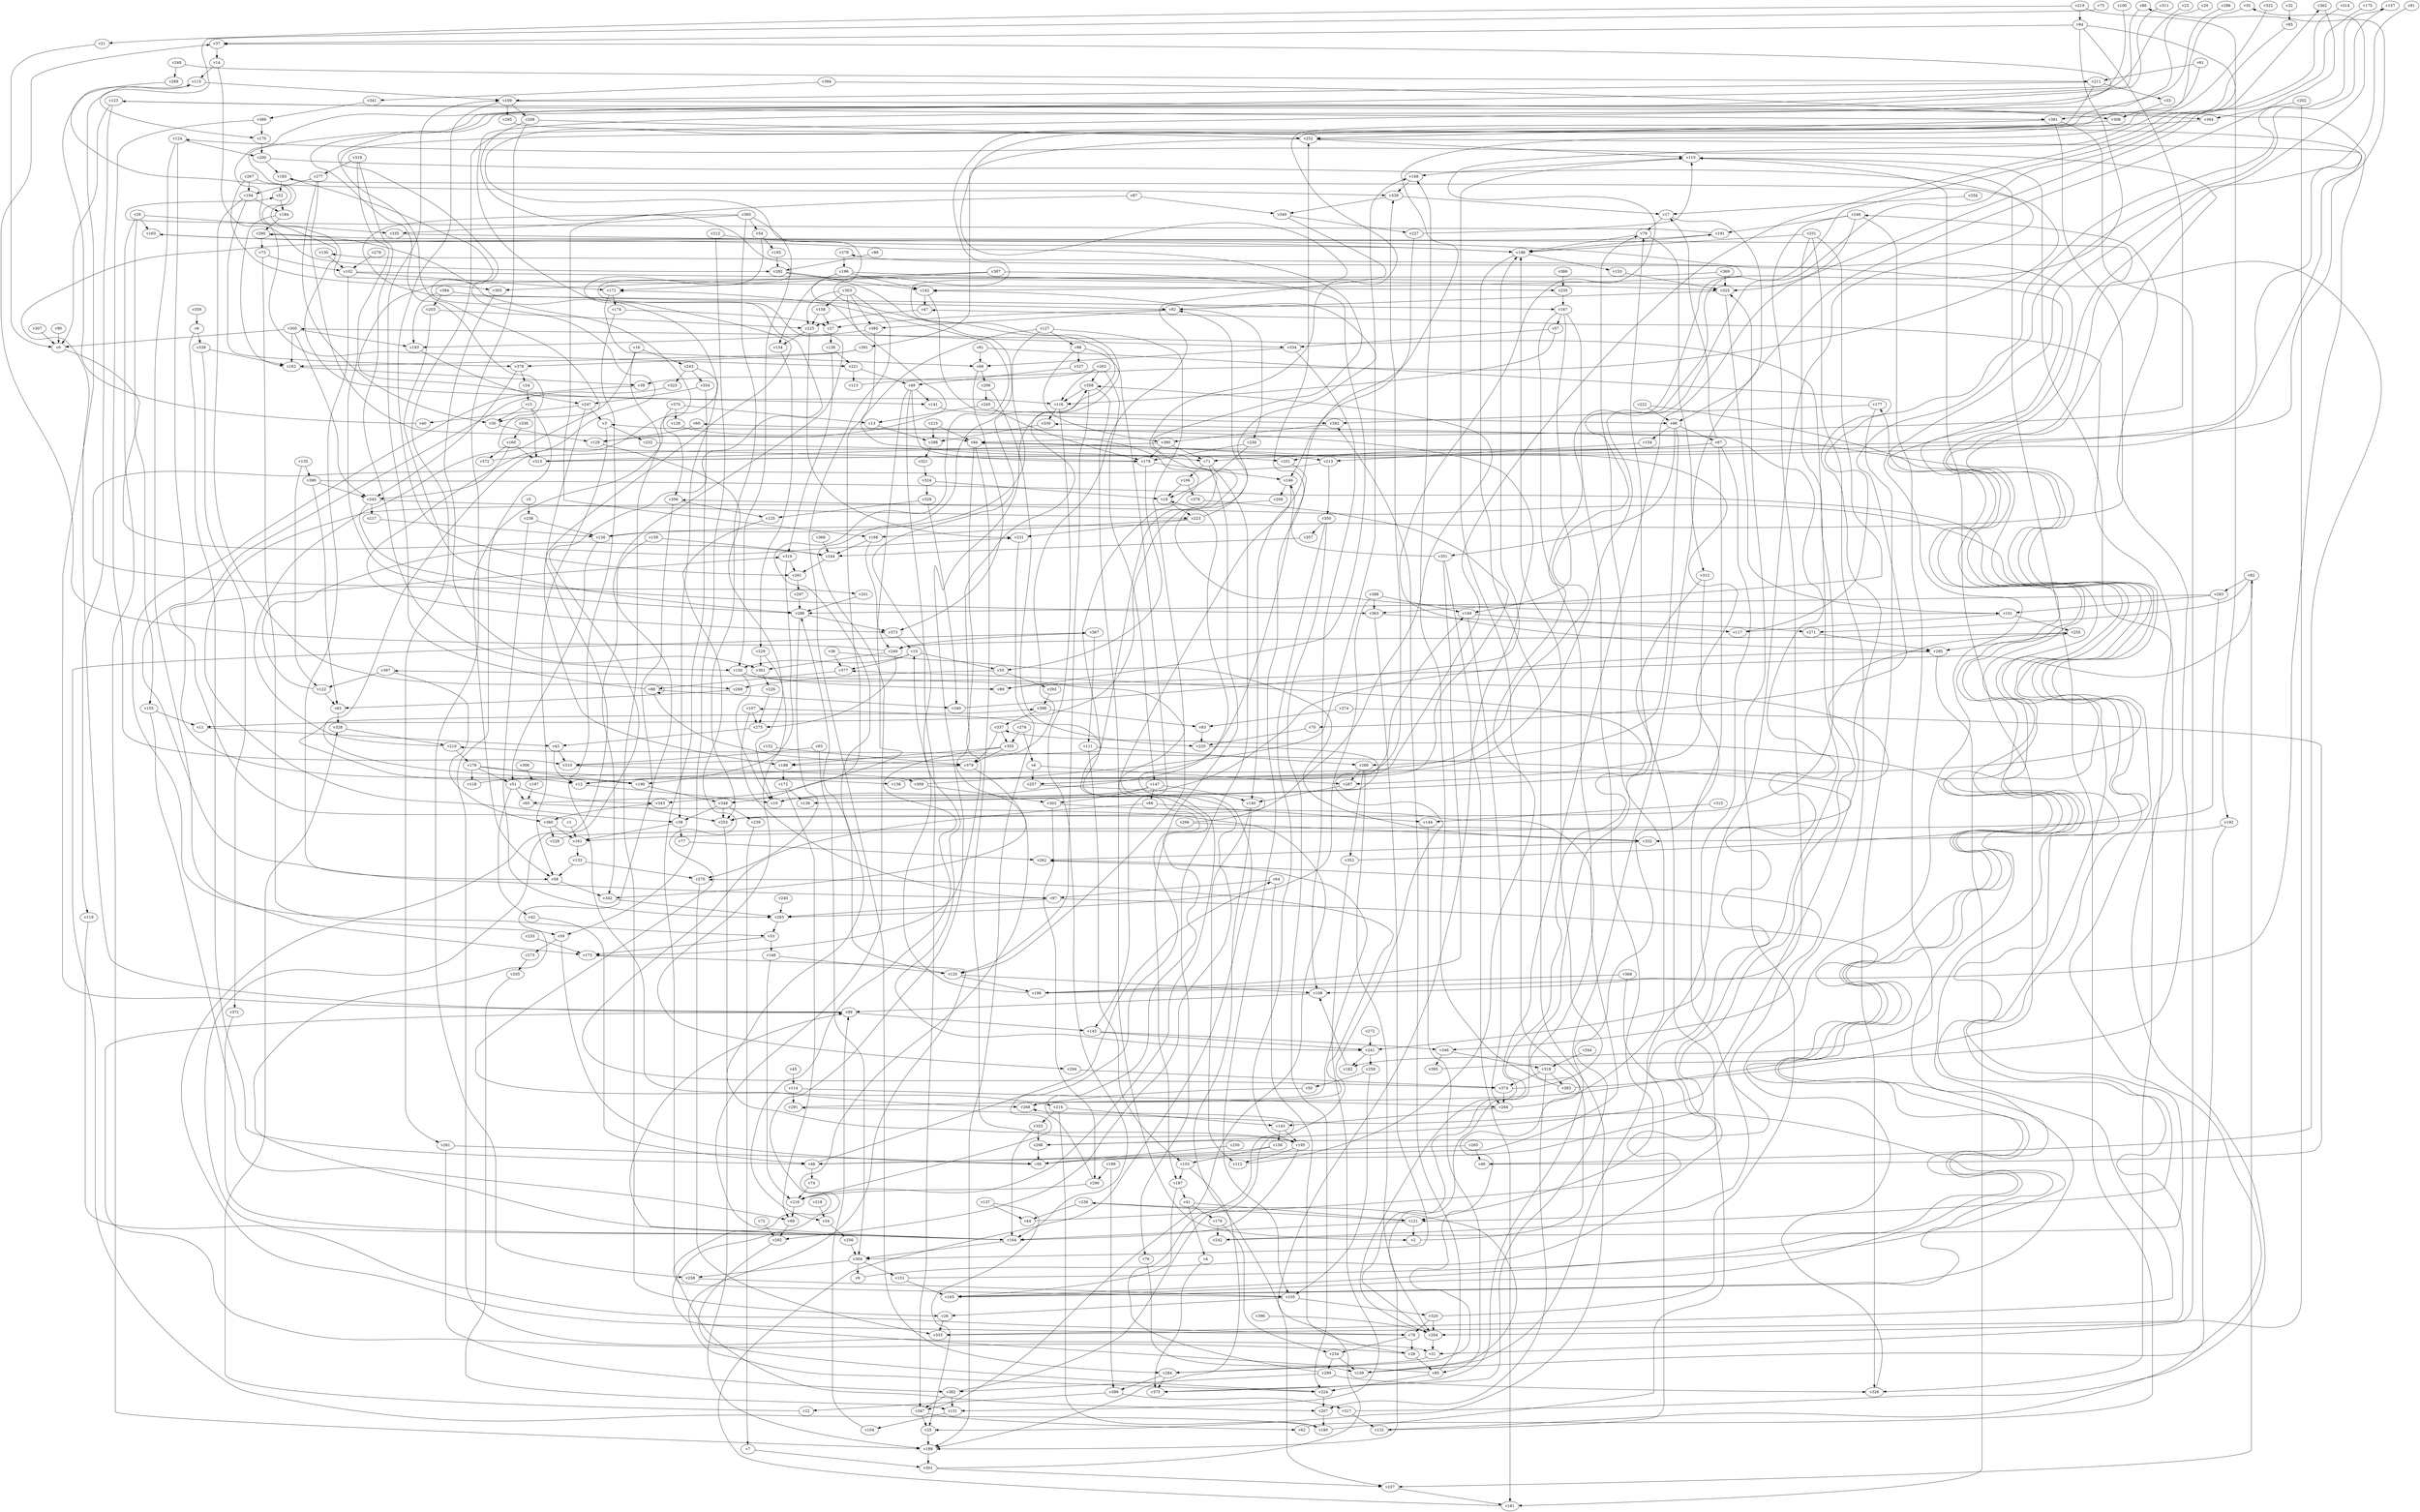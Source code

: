 // Benchmark game 598 - 400 vertices
// time_bound: 68
// targets: v93
digraph G {
    v0 [name="v0", player=0];
    v1 [name="v1", player=0];
    v2 [name="v2", player=1];
    v3 [name="v3", player=0];
    v4 [name="v4", player=1];
    v5 [name="v5", player=1];
    v6 [name="v6", player=0];
    v7 [name="v7", player=1];
    v8 [name="v8", player=1];
    v9 [name="v9", player=1];
    v10 [name="v10", player=0];
    v11 [name="v11", player=1];
    v12 [name="v12", player=1];
    v13 [name="v13", player=0];
    v14 [name="v14", player=1];
    v15 [name="v15", player=0];
    v16 [name="v16", player=0];
    v17 [name="v17", player=0];
    v18 [name="v18", player=0];
    v19 [name="v19", player=0];
    v20 [name="v20", player=1];
    v21 [name="v21", player=1];
    v22 [name="v22", player=1];
    v23 [name="v23", player=0];
    v24 [name="v24", player=1];
    v25 [name="v25", player=0];
    v26 [name="v26", player=1];
    v27 [name="v27", player=0];
    v28 [name="v28", player=0];
    v29 [name="v29", player=0];
    v30 [name="v30", player=1];
    v31 [name="v31", player=0];
    v32 [name="v32", player=1];
    v33 [name="v33", player=0];
    v34 [name="v34", player=1];
    v35 [name="v35", player=1];
    v36 [name="v36", player=0];
    v37 [name="v37", player=1];
    v38 [name="v38", player=1];
    v39 [name="v39", player=0];
    v40 [name="v40", player=0];
    v41 [name="v41", player=0];
    v42 [name="v42", player=1];
    v43 [name="v43", player=0];
    v44 [name="v44", player=1];
    v45 [name="v45", player=0];
    v46 [name="v46", player=1];
    v47 [name="v47", player=1];
    v48 [name="v48", player=1];
    v49 [name="v49", player=1];
    v50 [name="v50", player=1];
    v51 [name="v51", player=0];
    v52 [name="v52", player=1];
    v53 [name="v53", player=1];
    v54 [name="v54", player=1];
    v55 [name="v55", player=0];
    v56 [name="v56", player=0];
    v57 [name="v57", player=1];
    v58 [name="v58", player=1];
    v59 [name="v59", player=0];
    v60 [name="v60", player=1];
    v61 [name="v61", player=1];
    v62 [name="v62", player=1];
    v63 [name="v63", player=1];
    v64 [name="v64", player=1];
    v65 [name="v65", player=1];
    v66 [name="v66", player=0];
    v67 [name="v67", player=0];
    v68 [name="v68", player=1];
    v69 [name="v69", player=1];
    v70 [name="v70", player=1];
    v71 [name="v71", player=0];
    v72 [name="v72", player=0];
    v73 [name="v73", player=0];
    v74 [name="v74", player=0];
    v75 [name="v75", player=1];
    v76 [name="v76", player=0];
    v77 [name="v77", player=1];
    v78 [name="v78", player=1];
    v79 [name="v79", player=0];
    v80 [name="v80", player=1];
    v81 [name="v81", player=1];
    v82 [name="v82", player=1];
    v83 [name="v83", player=0];
    v84 [name="v84", player=0];
    v85 [name="v85", player=0];
    v86 [name="v86", player=1];
    v87 [name="v87", player=0];
    v88 [name="v88", player=1];
    v89 [name="v89", player=1];
    v90 [name="v90", player=0];
    v91 [name="v91", player=1];
    v92 [name="v92", player=0];
    v93 [name="v93", player=1, target=1];
    v94 [name="v94", player=1];
    v95 [name="v95", player=1];
    v96 [name="v96", player=1];
    v97 [name="v97", player=1];
    v98 [name="v98", player=0];
    v99 [name="v99", player=1];
    v100 [name="v100", player=1];
    v101 [name="v101", player=1];
    v102 [name="v102", player=1];
    v103 [name="v103", player=0];
    v104 [name="v104", player=1];
    v105 [name="v105", player=1];
    v106 [name="v106", player=1];
    v107 [name="v107", player=0];
    v108 [name="v108", player=0];
    v109 [name="v109", player=0];
    v110 [name="v110", player=1];
    v111 [name="v111", player=1];
    v112 [name="v112", player=1];
    v113 [name="v113", player=1];
    v114 [name="v114", player=0];
    v115 [name="v115", player=0];
    v116 [name="v116", player=0];
    v117 [name="v117", player=1];
    v118 [name="v118", player=0];
    v119 [name="v119", player=1];
    v120 [name="v120", player=0];
    v121 [name="v121", player=1];
    v122 [name="v122", player=0];
    v123 [name="v123", player=0];
    v124 [name="v124", player=1];
    v125 [name="v125", player=1];
    v126 [name="v126", player=1];
    v127 [name="v127", player=0];
    v128 [name="v128", player=1];
    v129 [name="v129", player=0];
    v130 [name="v130", player=0];
    v131 [name="v131", player=0];
    v132 [name="v132", player=1];
    v133 [name="v133", player=0];
    v134 [name="v134", player=0];
    v135 [name="v135", player=1];
    v136 [name="v136", player=1];
    v137 [name="v137", player=1];
    v138 [name="v138", player=0];
    v139 [name="v139", player=1];
    v140 [name="v140", player=0];
    v141 [name="v141", player=0];
    v142 [name="v142", player=1];
    v143 [name="v143", player=1];
    v144 [name="v144", player=0];
    v145 [name="v145", player=0];
    v146 [name="v146", player=0];
    v147 [name="v147", player=0];
    v148 [name="v148", player=1];
    v149 [name="v149", player=0];
    v150 [name="v150", player=0];
    v151 [name="v151", player=0];
    v152 [name="v152", player=0];
    v153 [name="v153", player=1];
    v154 [name="v154", player=1];
    v155 [name="v155", player=1];
    v156 [name="v156", player=0];
    v157 [name="v157", player=0];
    v158 [name="v158", player=0];
    v159 [name="v159", player=0];
    v160 [name="v160", player=0];
    v161 [name="v161", player=0];
    v162 [name="v162", player=1];
    v163 [name="v163", player=1];
    v164 [name="v164", player=1];
    v165 [name="v165", player=1];
    v166 [name="v166", player=0];
    v167 [name="v167", player=1];
    v168 [name="v168", player=0];
    v169 [name="v169", player=1];
    v170 [name="v170", player=0];
    v171 [name="v171", player=1];
    v172 [name="v172", player=1];
    v173 [name="v173", player=1];
    v174 [name="v174", player=0];
    v175 [name="v175", player=0];
    v176 [name="v176", player=1];
    v177 [name="v177", player=1];
    v178 [name="v178", player=1];
    v179 [name="v179", player=1];
    v180 [name="v180", player=0];
    v181 [name="v181", player=0];
    v182 [name="v182", player=1];
    v183 [name="v183", player=1];
    v184 [name="v184", player=1];
    v185 [name="v185", player=0];
    v186 [name="v186", player=0];
    v187 [name="v187", player=1];
    v188 [name="v188", player=1];
    v189 [name="v189", player=1];
    v190 [name="v190", player=1];
    v191 [name="v191", player=1];
    v192 [name="v192", player=1];
    v193 [name="v193", player=1];
    v194 [name="v194", player=0];
    v195 [name="v195", player=0];
    v196 [name="v196", player=0];
    v197 [name="v197", player=1];
    v198 [name="v198", player=0];
    v199 [name="v199", player=1];
    v200 [name="v200", player=1];
    v201 [name="v201", player=0];
    v202 [name="v202", player=1];
    v203 [name="v203", player=0];
    v204 [name="v204", player=0];
    v205 [name="v205", player=0];
    v206 [name="v206", player=1];
    v207 [name="v207", player=0];
    v208 [name="v208", player=0];
    v209 [name="v209", player=0];
    v210 [name="v210", player=1];
    v211 [name="v211", player=1];
    v212 [name="v212", player=1];
    v213 [name="v213", player=0];
    v214 [name="v214", player=0];
    v215 [name="v215", player=1];
    v216 [name="v216", player=0];
    v217 [name="v217", player=1];
    v218 [name="v218", player=0];
    v219 [name="v219", player=0];
    v220 [name="v220", player=0];
    v221 [name="v221", player=0];
    v222 [name="v222", player=0];
    v223 [name="v223", player=0];
    v224 [name="v224", player=1];
    v225 [name="v225", player=0];
    v226 [name="v226", player=1];
    v227 [name="v227", player=1];
    v228 [name="v228", player=0];
    v229 [name="v229", player=0];
    v230 [name="v230", player=0];
    v231 [name="v231", player=0];
    v232 [name="v232", player=1];
    v233 [name="v233", player=0];
    v234 [name="v234", player=0];
    v235 [name="v235", player=0];
    v236 [name="v236", player=0];
    v237 [name="v237", player=1];
    v238 [name="v238", player=1];
    v239 [name="v239", player=1];
    v240 [name="v240", player=1];
    v241 [name="v241", player=1];
    v242 [name="v242", player=1];
    v243 [name="v243", player=0];
    v244 [name="v244", player=0];
    v245 [name="v245", player=0];
    v246 [name="v246", player=1];
    v247 [name="v247", player=1];
    v248 [name="v248", player=1];
    v249 [name="v249", player=1];
    v250 [name="v250", player=1];
    v251 [name="v251", player=0];
    v252 [name="v252", player=1];
    v253 [name="v253", player=0];
    v254 [name="v254", player=0];
    v255 [name="v255", player=0];
    v256 [name="v256", player=0];
    v257 [name="v257", player=1];
    v258 [name="v258", player=0];
    v259 [name="v259", player=0];
    v260 [name="v260", player=1];
    v261 [name="v261", player=0];
    v262 [name="v262", player=1];
    v263 [name="v263", player=0];
    v264 [name="v264", player=1];
    v265 [name="v265", player=0];
    v266 [name="v266", player=0];
    v267 [name="v267", player=1];
    v268 [name="v268", player=1];
    v269 [name="v269", player=1];
    v270 [name="v270", player=0];
    v271 [name="v271", player=0];
    v272 [name="v272", player=1];
    v273 [name="v273", player=1];
    v274 [name="v274", player=0];
    v275 [name="v275", player=0];
    v276 [name="v276", player=1];
    v277 [name="v277", player=1];
    v278 [name="v278", player=0];
    v279 [name="v279", player=0];
    v280 [name="v280", player=0];
    v281 [name="v281", player=1];
    v282 [name="v282", player=1];
    v283 [name="v283", player=1];
    v284 [name="v284", player=0];
    v285 [name="v285", player=0];
    v286 [name="v286", player=0];
    v287 [name="v287", player=0];
    v288 [name="v288", player=1];
    v289 [name="v289", player=1];
    v290 [name="v290", player=1];
    v291 [name="v291", player=0];
    v292 [name="v292", player=1];
    v293 [name="v293", player=0];
    v294 [name="v294", player=0];
    v295 [name="v295", player=1];
    v296 [name="v296", player=0];
    v297 [name="v297", player=1];
    v298 [name="v298", player=0];
    v299 [name="v299", player=0];
    v300 [name="v300", player=1];
    v301 [name="v301", player=1];
    v302 [name="v302", player=0];
    v303 [name="v303", player=1];
    v304 [name="v304", player=1];
    v305 [name="v305", player=0];
    v306 [name="v306", player=1];
    v307 [name="v307", player=1];
    v308 [name="v308", player=1];
    v309 [name="v309", player=0];
    v310 [name="v310", player=0];
    v311 [name="v311", player=0];
    v312 [name="v312", player=1];
    v313 [name="v313", player=1];
    v314 [name="v314", player=0];
    v315 [name="v315", player=1];
    v316 [name="v316", player=1];
    v317 [name="v317", player=1];
    v318 [name="v318", player=0];
    v319 [name="v319", player=1];
    v320 [name="v320", player=0];
    v321 [name="v321", player=1];
    v322 [name="v322", player=1];
    v323 [name="v323", player=0];
    v324 [name="v324", player=1];
    v325 [name="v325", player=0];
    v326 [name="v326", player=1];
    v327 [name="v327", player=1];
    v328 [name="v328", player=0];
    v329 [name="v329", player=1];
    v330 [name="v330", player=1];
    v331 [name="v331", player=0];
    v332 [name="v332", player=1];
    v333 [name="v333", player=0];
    v334 [name="v334", player=0];
    v335 [name="v335", player=0];
    v336 [name="v336", player=0];
    v337 [name="v337", player=0];
    v338 [name="v338", player=0];
    v339 [name="v339", player=1];
    v340 [name="v340", player=0];
    v341 [name="v341", player=0];
    v342 [name="v342", player=0];
    v343 [name="v343", player=1];
    v344 [name="v344", player=0];
    v345 [name="v345", player=0];
    v346 [name="v346", player=0];
    v347 [name="v347", player=0];
    v348 [name="v348", player=0];
    v349 [name="v349", player=0];
    v350 [name="v350", player=0];
    v351 [name="v351", player=1];
    v352 [name="v352", player=1];
    v353 [name="v353", player=1];
    v354 [name="v354", player=0];
    v355 [name="v355", player=1];
    v356 [name="v356", player=0];
    v357 [name="v357", player=1];
    v358 [name="v358", player=1];
    v359 [name="v359", player=0];
    v360 [name="v360", player=0];
    v361 [name="v361", player=1];
    v362 [name="v362", player=0];
    v363 [name="v363", player=1];
    v364 [name="v364", player=0];
    v365 [name="v365", player=0];
    v366 [name="v366", player=1];
    v367 [name="v367", player=1];
    v368 [name="v368", player=0];
    v369 [name="v369", player=0];
    v370 [name="v370", player=0];
    v371 [name="v371", player=0];
    v372 [name="v372", player=1];
    v373 [name="v373", player=0];
    v374 [name="v374", player=0];
    v375 [name="v375", player=1];
    v376 [name="v376", player=1];
    v377 [name="v377", player=1];
    v378 [name="v378", player=0];
    v379 [name="v379", player=1];
    v380 [name="v380", player=0];
    v381 [name="v381", player=1];
    v382 [name="v382", player=1];
    v383 [name="v383", player=0];
    v384 [name="v384", player=0];
    v385 [name="v385", player=1];
    v386 [name="v386", player=0];
    v387 [name="v387", player=1];
    v388 [name="v388", player=1];
    v389 [name="v389", player=0];
    v390 [name="v390", player=0];
    v391 [name="v391", player=1];
    v392 [name="v392", player=0];
    v393 [name="v393", player=1];
    v394 [name="v394", player=0];
    v395 [name="v395", player=0];
    v396 [name="v396", player=0];
    v397 [name="v397", player=0];
    v398 [name="v398", player=0];
    v399 [name="v399", player=1];

    v0 -> v244 [constraint="t >= 4"];
    v1 -> v316 [constraint="t mod 3 == 1"];
    v2 -> v110;
    v3 -> v232;
    v4 -> v375;
    v5 -> v238;
    v6 -> v287;
    v7 -> v301;
    v8 -> v338;
    v9 -> v300 [constraint="t mod 4 == 3"];
    v10 -> v150;
    v11 -> v43;
    v12 -> v362 [constraint="t mod 5 == 4"];
    v13 -> v288;
    v14 -> v115;
    v15 -> v31;
    v16 -> v26;
    v17 -> v96;
    v18 -> v223;
    v19 -> v18;
    v20 -> v164 [constraint="t < 13"];
    v21 -> v0;
    v22 -> v328;
    v23 -> v78 [constraint="t < 11"];
    v24 -> v15;
    v25 -> v189;
    v26 -> v333;
    v27 -> v136;
    v28 -> v99 [constraint="t < 12"];
    v29 -> v155;
    v30 -> v129;
    v31 -> v284;
    v32 -> v95;
    v33 -> v308;
    v34 -> v256;
    v35 -> v310 [constraint="t < 10"];
    v36 -> v332 [constraint="t mod 3 == 2"];
    v37 -> v14;
    v38 -> v77;
    v39 -> v53 [constraint="t < 9"];
    v40 -> v115;
    v41 -> v4;
    v42 -> v48;
    v43 -> v12;
    v44 -> v3 [constraint="t >= 1"];
    v45 -> v114;
    v46 -> v278 [constraint="t >= 1"];
    v47 -> v225;
    v48 -> v64 [constraint="t mod 2 == 0"];
    v49 -> v141;
    v50 -> v268;
    v51 -> v65;
    v52 -> v184;
    v53 -> v173;
    v54 -> v78 [constraint="t < 12"];
    v55 -> v393;
    v56 -> v255 [constraint="t >= 5"];
    v57 -> v334;
    v58 -> v342;
    v59 -> v273;
    v60 -> v129;
    v61 -> v381;
    v62 -> v110;
    v63 -> v328;
    v64 -> v97;
    v65 -> v347 [constraint="t < 15"];
    v66 -> v374 [constraint="t >= 4"];
    v67 -> v241;
    v68 -> v373;
    v69 -> v292;
    v70 -> v220;
    v71 -> v106;
    v72 -> v292;
    v73 -> v59;
    v74 -> v216;
    v75 -> v170 [constraint="t mod 5 == 2"];
    v76 -> v109;
    v77 -> v262;
    v78 -> v28;
    v79 -> v312;
    v80 -> v235 [constraint="t < 10"];
    v81 -> v298 [constraint="t < 14"];
    v82 -> v293;
    v83 -> v220;
    v84 -> v195;
    v85 -> v358 [constraint="t < 8"];
    v86 -> v282;
    v87 -> v349;
    v88 -> v88;
    v89 -> v82 [constraint="t mod 3 == 0"];
    v90 -> v0;
    v91 -> v242 [constraint="t < 7"];
    v92 -> v385;
    v93 -> v304;
    v94 -> v257 [constraint="t >= 4"];
    v95 -> v285 [constraint="t >= 3"];
    v96 -> v154;
    v97 -> v165 [constraint="t < 9"];
    v98 -> v380;
    v99 -> v191 [constraint="t < 9"];
    v100 -> v221 [constraint="t mod 4 == 3"];
    v101 -> v142 [constraint="t < 5"];
    v102 -> v165 [constraint="t >= 4"];
    v103 -> v189 [constraint="t mod 3 == 2"];
    v104 -> v99;
    v105 -> v320;
    v106 -> v18;
    v107 -> v97;
    v108 -> v99;
    v109 -> v236 [constraint="t mod 5 == 3"];
    v110 -> v168;
    v111 -> v103;
    v112 -> v130 [constraint="t >= 1"];
    v113 -> v183 [constraint="t >= 1"];
    v114 -> v291;
    v115 -> v169;
    v116 -> v330;
    v117 -> v157 [constraint="t mod 3 == 1"];
    v118 -> v124 [constraint="t < 13"];
    v119 -> v164;
    v120 -> v198;
    v121 -> v2;
    v122 -> v231 [constraint="t < 10"];
    v123 -> v0;
    v124 -> v12;
    v125 -> v214 [constraint="t < 5"];
    v126 -> v51;
    v127 -> v126;
    v128 -> v216 [constraint="t < 5"];
    v129 -> v294 [constraint="t mod 4 == 2"];
    v130 -> v102;
    v131 -> v104;
    v132 -> v330 [constraint="t >= 4"];
    v133 -> v270;
    v134 -> v229;
    v135 -> v122;
    v136 -> v316;
    v137 -> v25 [constraint="t < 6"];
    v138 -> v339;
    v139 -> v397 [constraint="t mod 5 == 0"];
    v140 -> v112;
    v141 -> v392;
    v142 -> v96;
    v143 -> v195;
    v144 -> v85;
    v145 -> v346;
    v146 -> v140;
    v147 -> v66;
    v148 -> v216;
    v149 -> v117;
    v150 -> v292 [constraint="t < 5"];
    v151 -> v177 [constraint="t mod 4 == 1"];
    v152 -> v379;
    v153 -> v325;
    v154 -> v213;
    v155 -> v11;
    v156 -> v103;
    v157 -> v70 [constraint="t mod 5 == 0"];
    v158 -> v27;
    v159 -> v244;
    v160 -> v345;
    v161 -> v133;
    v162 -> v39;
    v163 -> v11 [constraint="t mod 2 == 1"];
    v164 -> v99 [constraint="t < 7"];
    v165 -> v291 [constraint="t mod 4 == 2"];
    v166 -> v249;
    v167 -> v149;
    v168 -> v339;
    v169 -> v261;
    v170 -> v200;
    v171 -> v68;
    v172 -> v139;
    v173 -> v224 [constraint="t mod 4 == 0"];
    v174 -> v268;
    v175 -> v204 [constraint="t < 12"];
    v176 -> v234;
    v177 -> v392;
    v178 -> v55;
    v179 -> v138;
    v180 -> v367 [constraint="t mod 4 == 1"];
    v181 -> v146 [constraint="t < 13"];
    v182 -> v108;
    v183 -> v373 [constraint="t >= 3"];
    v184 -> v162;
    v185 -> v282;
    v186 -> v25;
    v187 -> v165;
    v188 -> v172;
    v189 -> v301;
    v190 -> v398 [constraint="t < 15"];
    v191 -> v52 [constraint="t < 12"];
    v192 -> v332;
    v193 -> v247;
    v194 -> v184;
    v195 -> v171 [constraint="t < 7"];
    v196 -> v142;
    v197 -> v65;
    v198 -> v123 [constraint="t < 9"];
    v199 -> v290;
    v200 -> v109 [constraint="t >= 2"];
    v201 -> v286;
    v202 -> v364;
    v203 -> v286;
    v204 -> v377 [constraint="t < 13"];
    v205 -> v131;
    v206 -> v245;
    v207 -> v180;
    v208 -> v252;
    v209 -> v38 [constraint="t < 10"];
    v210 -> v37 [constraint="t mod 5 == 2"];
    v211 -> v129 [constraint="t mod 2 == 0"];
    v212 -> v59;
    v213 -> v201 [constraint="t mod 2 == 1"];
    v214 -> v180;
    v215 -> v288;
    v216 -> v69;
    v217 -> v126;
    v218 -> v34;
    v219 -> v21;
    v220 -> v139 [constraint="t >= 4"];
    v221 -> v49;
    v222 -> v165 [constraint="t >= 2"];
    v223 -> v166;
    v224 -> v207;
    v225 -> v231;
    v226 -> v275;
    v227 -> v146;
    v228 -> v210 [constraint="t >= 5"];
    v229 -> v361;
    v230 -> v18;
    v231 -> v189;
    v232 -> v71;
    v233 -> v173;
    v234 -> v109;
    v235 -> v167;
    v236 -> v44;
    v237 -> v181;
    v238 -> v283;
    v239 -> v7;
    v240 -> v283;
    v241 -> v259;
    v242 -> v356 [constraint="t mod 4 == 1"];
    v243 -> v354;
    v244 -> v261;
    v245 -> v178;
    v246 -> v191;
    v247 -> v3;
    v248 -> v289;
    v249 -> v361;
    v250 -> v56;
    v251 -> v105;
    v252 -> v391;
    v253 -> v189;
    v254 -> v17;
    v255 -> v249;
    v256 -> v304;
    v257 -> v253 [constraint="t mod 2 == 0"];
    v258 -> v105;
    v259 -> v105;
    v260 -> v287;
    v261 -> v297;
    v262 -> v268 [constraint="t mod 2 == 0"];
    v263 -> v39;
    v264 -> v79;
    v265 -> v56;
    v266 -> v358 [constraint="t mod 2 == 0"];
    v267 -> v141 [constraint="t >= 5"];
    v268 -> v270 [constraint="t >= 5"];
    v269 -> v63;
    v270 -> v333;
    v271 -> v285;
    v272 -> v241;
    v273 -> v205;
    v274 -> v46 [constraint="t >= 3"];
    v275 -> v43;
    v276 -> v6;
    v277 -> v84;
    v278 -> v196;
    v279 -> v102;
    v280 -> v58 [constraint="t < 6"];
    v281 -> v56;
    v282 -> v241 [constraint="t >= 5"];
    v283 -> v53;
    v284 -> v399;
    v285 -> v65 [constraint="t >= 3"];
    v286 -> v270;
    v287 -> v140;
    v288 -> v321;
    v289 -> v339 [constraint="t >= 4"];
    v290 -> v107 [constraint="t < 12"];
    v291 -> v337 [constraint="t >= 3"];
    v292 -> v224 [constraint="t mod 2 == 1"];
    v293 -> v161;
    v294 -> v374;
    v295 -> v313 [constraint="t mod 5 == 4"];
    v296 -> v164 [constraint="t >= 1"];
    v297 -> v286;
    v298 -> v262 [constraint="t >= 2"];
    v299 -> v268 [constraint="t mod 3 == 1"];
    v300 -> v162;
    v301 -> v60 [constraint="t < 10"];
    v302 -> v284 [constraint="t < 10"];
    v303 -> v385;
    v304 -> v258;
    v305 -> v361;
    v306 -> v197;
    v307 -> v0;
    v308 -> v190 [constraint="t >= 3"];
    v309 -> v168;
    v310 -> v309;
    v311 -> v178 [constraint="t < 13"];
    v312 -> v204 [constraint="t mod 2 == 1"];
    v313 -> v80 [constraint="t < 12"];
    v314 -> v12 [constraint="t >= 5"];
    v315 -> v144;
    v316 -> v261;
    v317 -> v47 [constraint="t < 14"];
    v318 -> v374;
    v319 -> v150;
    v320 -> v204;
    v321 -> v324;
    v322 -> v216 [constraint="t mod 2 == 0"];
    v323 -> v97 [constraint="t >= 2"];
    v324 -> v329;
    v325 -> v92;
    v326 -> v35 [constraint="t < 12"];
    v327 -> v49;
    v328 -> v210;
    v329 -> v125;
    v330 -> v288;
    v331 -> v253;
    v332 -> v262;
    v333 -> v163 [constraint="t mod 3 == 0"];
    v334 -> v68;
    v335 -> v186;
    v336 -> v160;
    v337 -> v379;
    v338 -> v162;
    v339 -> v349;
    v340 -> v186;
    v341 -> v389;
    v342 -> v283;
    v343 -> v360;
    v344 -> v318;
    v345 -> v363;
    v346 -> v395;
    v347 -> v25;
    v348 -> v253;
    v349 -> v188 [constraint="t < 12"];
    v350 -> v224;
    v351 -> v252;
    v352 -> v280 [constraint="t mod 3 == 2"];
    v353 -> v298;
    v354 -> v207;
    v355 -> v34 [constraint="t mod 2 == 0"];
    v356 -> v125;
    v357 -> v244;
    v358 -> v116;
    v359 -> v8;
    v360 -> v161;
    v361 -> v226;
    v362 -> v375 [constraint="t mod 2 == 1"];
    v363 -> v304;
    v364 -> v105 [constraint="t >= 1"];
    v365 -> v167 [constraint="t mod 3 == 2"];
    v366 -> v244;
    v367 -> v111;
    v368 -> v132;
    v369 -> v116 [constraint="t >= 4"];
    v370 -> v128;
    v371 -> v164;
    v372 -> v252 [constraint="t < 15"];
    v373 -> v10;
    v374 -> v264;
    v375 -> v84 [constraint="t < 7"];
    v376 -> v257 [constraint="t >= 4"];
    v377 -> v88;
    v378 -> v24;
    v379 -> v342;
    v380 -> v178;
    v381 -> v252;
    v382 -> v149 [constraint="t < 14"];
    v383 -> v110;
    v384 -> v203;
    v385 -> v251;
    v386 -> v235;
    v387 -> v89;
    v388 -> v283;
    v389 -> v310;
    v390 -> v333 [constraint="t >= 2"];
    v391 -> v378;
    v392 -> v380;
    v393 -> v398;
    v394 -> v341;
    v395 -> v246 [constraint="t mod 4 == 0"];
    v396 -> v204;
    v397 -> v122;
    v398 -> v337;
    v399 -> v317;
    v263 -> v358;
    v320 -> v325;
    v176 -> v242;
    v51 -> v343;
    v247 -> v188;
    v370 -> v13;
    v320 -> v78;
    v16 -> v243;
    v123 -> v381;
    v200 -> v183;
    v203 -> v225;
    v319 -> v286;
    v339 -> v17;
    v28 -> v85;
    v96 -> v260;
    v127 -> v98;
    v302 -> v290;
    v106 -> v376;
    v249 -> v275;
    v102 -> v58;
    v223 -> v231;
    v212 -> v186;
    v215 -> v84;
    v213 -> v350;
    v223 -> v92;
    v300 -> v193;
    v67 -> v17;
    v325 -> v101;
    v195 -> v164;
    v198 -> v10;
    v67 -> v71;
    v334 -> v108;
    v169 -> v295;
    v246 -> v182;
    v367 -> v249;
    v350 -> v195;
    v381 -> v31;
    v348 -> v239;
    v174 -> v27;
    v103 -> v187;
    v234 -> v299;
    v151 -> v165;
    v345 -> v217;
    v267 -> v194;
    v164 -> v304;
    v55 -> v269;
    v365 -> v150;
    v210 -> v179;
    v29 -> v163;
    v87 -> v166;
    v391 -> v162;
    v358 -> v120;
    v99 -> v145;
    v303 -> v284;
    v259 -> v50;
    v309 -> v302;
    v133 -> v58;
    v102 -> v171;
    v285 -> v181;
    v351 -> v181;
    v124 -> v200;
    v85 -> v392;
    v282 -> v142;
    v358 -> v2;
    v382 -> v347;
    v230 -> v178;
    v387 -> v305;
    v186 -> v153;
    v374 -> v186;
    v179 -> v190;
    v3 -> v58;
    v29 -> v335;
    v88 -> v379;
    v195 -> v112;
    v82 -> v271;
    v300 -> v0;
    v41 -> v121;
    v53 -> v148;
    v260 -> v352;
    v354 -> v247;
    v140 -> v237;
    v155 -> v69;
    v71 -> v187;
    v57 -> v116;
    v211 -> v169;
    v380 -> v313;
    v368 -> v198;
    v243 -> v323;
    v299 -> v382;
    v208 -> v258;
    v94 -> v142;
    v331 -> v186;
    v299 -> v326;
    v184 -> v280;
    v49 -> v347;
    v183 -> v52;
    v66 -> v144;
    v145 -> v241;
    v385 -> v193;
    v338 -> v371;
    v169 -> v208;
    v142 -> v47;
    v229 -> v19;
    v147 -> v140;
    v61 -> v211;
    v378 -> v345;
    v389 -> v170;
    v318 -> v383;
    v293 -> v101;
    v110 -> v326;
    v267 -> v305;
    v301 -> v237;
    v246 -> v108;
    v329 -> v340;
    v300 -> v345;
    v179 -> v51;
    v316 -> v190;
    v10 -> v377;
    v304 -> v151;
    v274 -> v83;
    v120 -> v108;
    v120 -> v286;
    v111 -> v260;
    v387 -> v171;
    v248 -> v211;
    v219 -> v192;
    v160 -> v313;
    v277 -> v30;
    v241 -> v182;
    v214 -> v143;
    v245 -> v13;
    v249 -> v37;
    v252 -> v110;
    v303 -> v334;
    v167 -> v121;
    v92 -> v27;
    v196 -> v325;
    v121 -> v164;
    v94 -> v37;
    v243 -> v38;
    v88 -> v340;
    v381 -> v126;
    v167 -> v57;
    v304 -> v9;
    v290 -> v216;
    v265 -> v46;
    v150 -> v19;
    v204 -> v31;
    v312 -> v287;
    v148 -> v120;
    v199 -> v399;
    v105 -> v26;
    v38 -> v161;
    v12 -> v19;
    v137 -> v44;
    v88 -> v169;
    v114 -> v264;
    v317 -> v132;
    v93 -> v310;
    v194 -> v269;
    v81 -> v68;
    v196 -> v134;
    v147 -> v302;
    v380 -> v71;
    v36 -> v377;
    v96 -> v67;
    v352 -> v131;
    v16 -> v30;
    v67 -> v251;
    v49 -> v343;
    v96 -> v351;
    v277 -> v194;
    v158 -> v225;
    v54 -> v185;
    v6 -> v257;
    v369 -> v325;
    v94 -> v84;
    v276 -> v355;
    v331 -> v346;
    v101 -> v255;
    v319 -> v277;
    v79 -> v186;
    v384 -> v92;
    v122 -> v63;
    v298 -> v56;
    v260 -> v189;
    v236 -> v121;
    v345 -> v223;
    v191 -> v186;
    v1 -> v161;
    v15 -> v30;
    v399 -> v22;
    v363 -> v271;
    v379 -> v12;
    v84 -> v173;
    v238 -> v126;
    v78 -> v234;
    v356 -> v253;
    v180 -> v79;
    v71 -> v76;
    v116 -> v164;
    v98 -> v145;
    v355 -> v379;
    v227 -> v110;
    v388 -> v149;
    v49 -> v178;
    v263 -> v147;
    v286 -> v373;
    v318 -> v207;
    v190 -> v348;
    v211 -> v33;
    v214 -> v353;
    v41 -> v176;
    v177 -> v326;
    v365 -> v253;
    v346 -> v318;
    v159 -> v342;
    v84 -> v213;
    v171 -> v174;
    v101 -> v117;
    v348 -> v38;
    v350 -> v357;
    v98 -> v327;
    v92 -> v230;
    v247 -> v40;
    v284 -> v375;
    v187 -> v41;
    v208 -> v281;
    v192 -> v109;
    v225 -> v134;
    v360 -> v228;
    v281 -> v382;
    v73 -> v102;
    v293 -> v286;
    v222 -> v96;
    v160 -> v372;
    v331 -> v363;
    v14 -> v282;
    v124 -> v173;
    v82 -> v237;
    v127 -> v120;
    v390 -> v345;
    v355 -> v188;
    v388 -> v363;
    v147 -> v19;
    v67 -> v121;
    v202 -> v204;
    v166 -> v244;
    v146 -> v209;
    v303 -> v158;
    v324 -> v18;
    v390 -> v63;
    v59 -> v56;
    v64 -> v28;
    v246 -> v325;
    v398 -> v83;
    v221 -> v113;
    v123 -> v119;
    v8 -> v48;
    v178 -> v146;
    v179 -> v118;
    v107 -> v275;
    v149 -> v264;
    v351 -> v198;
    v51 -> v42;
    v337 -> v355;
    v266 -> v332;
    v365 -> v335;
    v150 -> v89;
    v68 -> v206;
    v167 -> v48;
    v394 -> v308;
    v43 -> v310;
    v169 -> v364;
    v370 -> v356;
    v280 -> v73;
    v347 -> v62;
    v349 -> v227;
    v384 -> v193;
    v382 -> v131;
    v97 -> v283;
    v10 -> v55;
    v206 -> v220;
    v156 -> v48;
    v255 -> v285;
    v99 -> v115;
    v263 -> v116;
    v353 -> v164;
    v85 -> v224;
    v15 -> v313;
    v17 -> v79;
    v127 -> v348;
    v48 -> v74;
    v264 -> v143;
    v365 -> v54;
    v194 -> v378;
    v143 -> v156;
    v397 -> v360;
    v303 -> v225;
    v383 -> v168;
    v29 -> v189;
    v219 -> v94;
    v136 -> v221;
    v135 -> v390;
    v172 -> v69;
}
